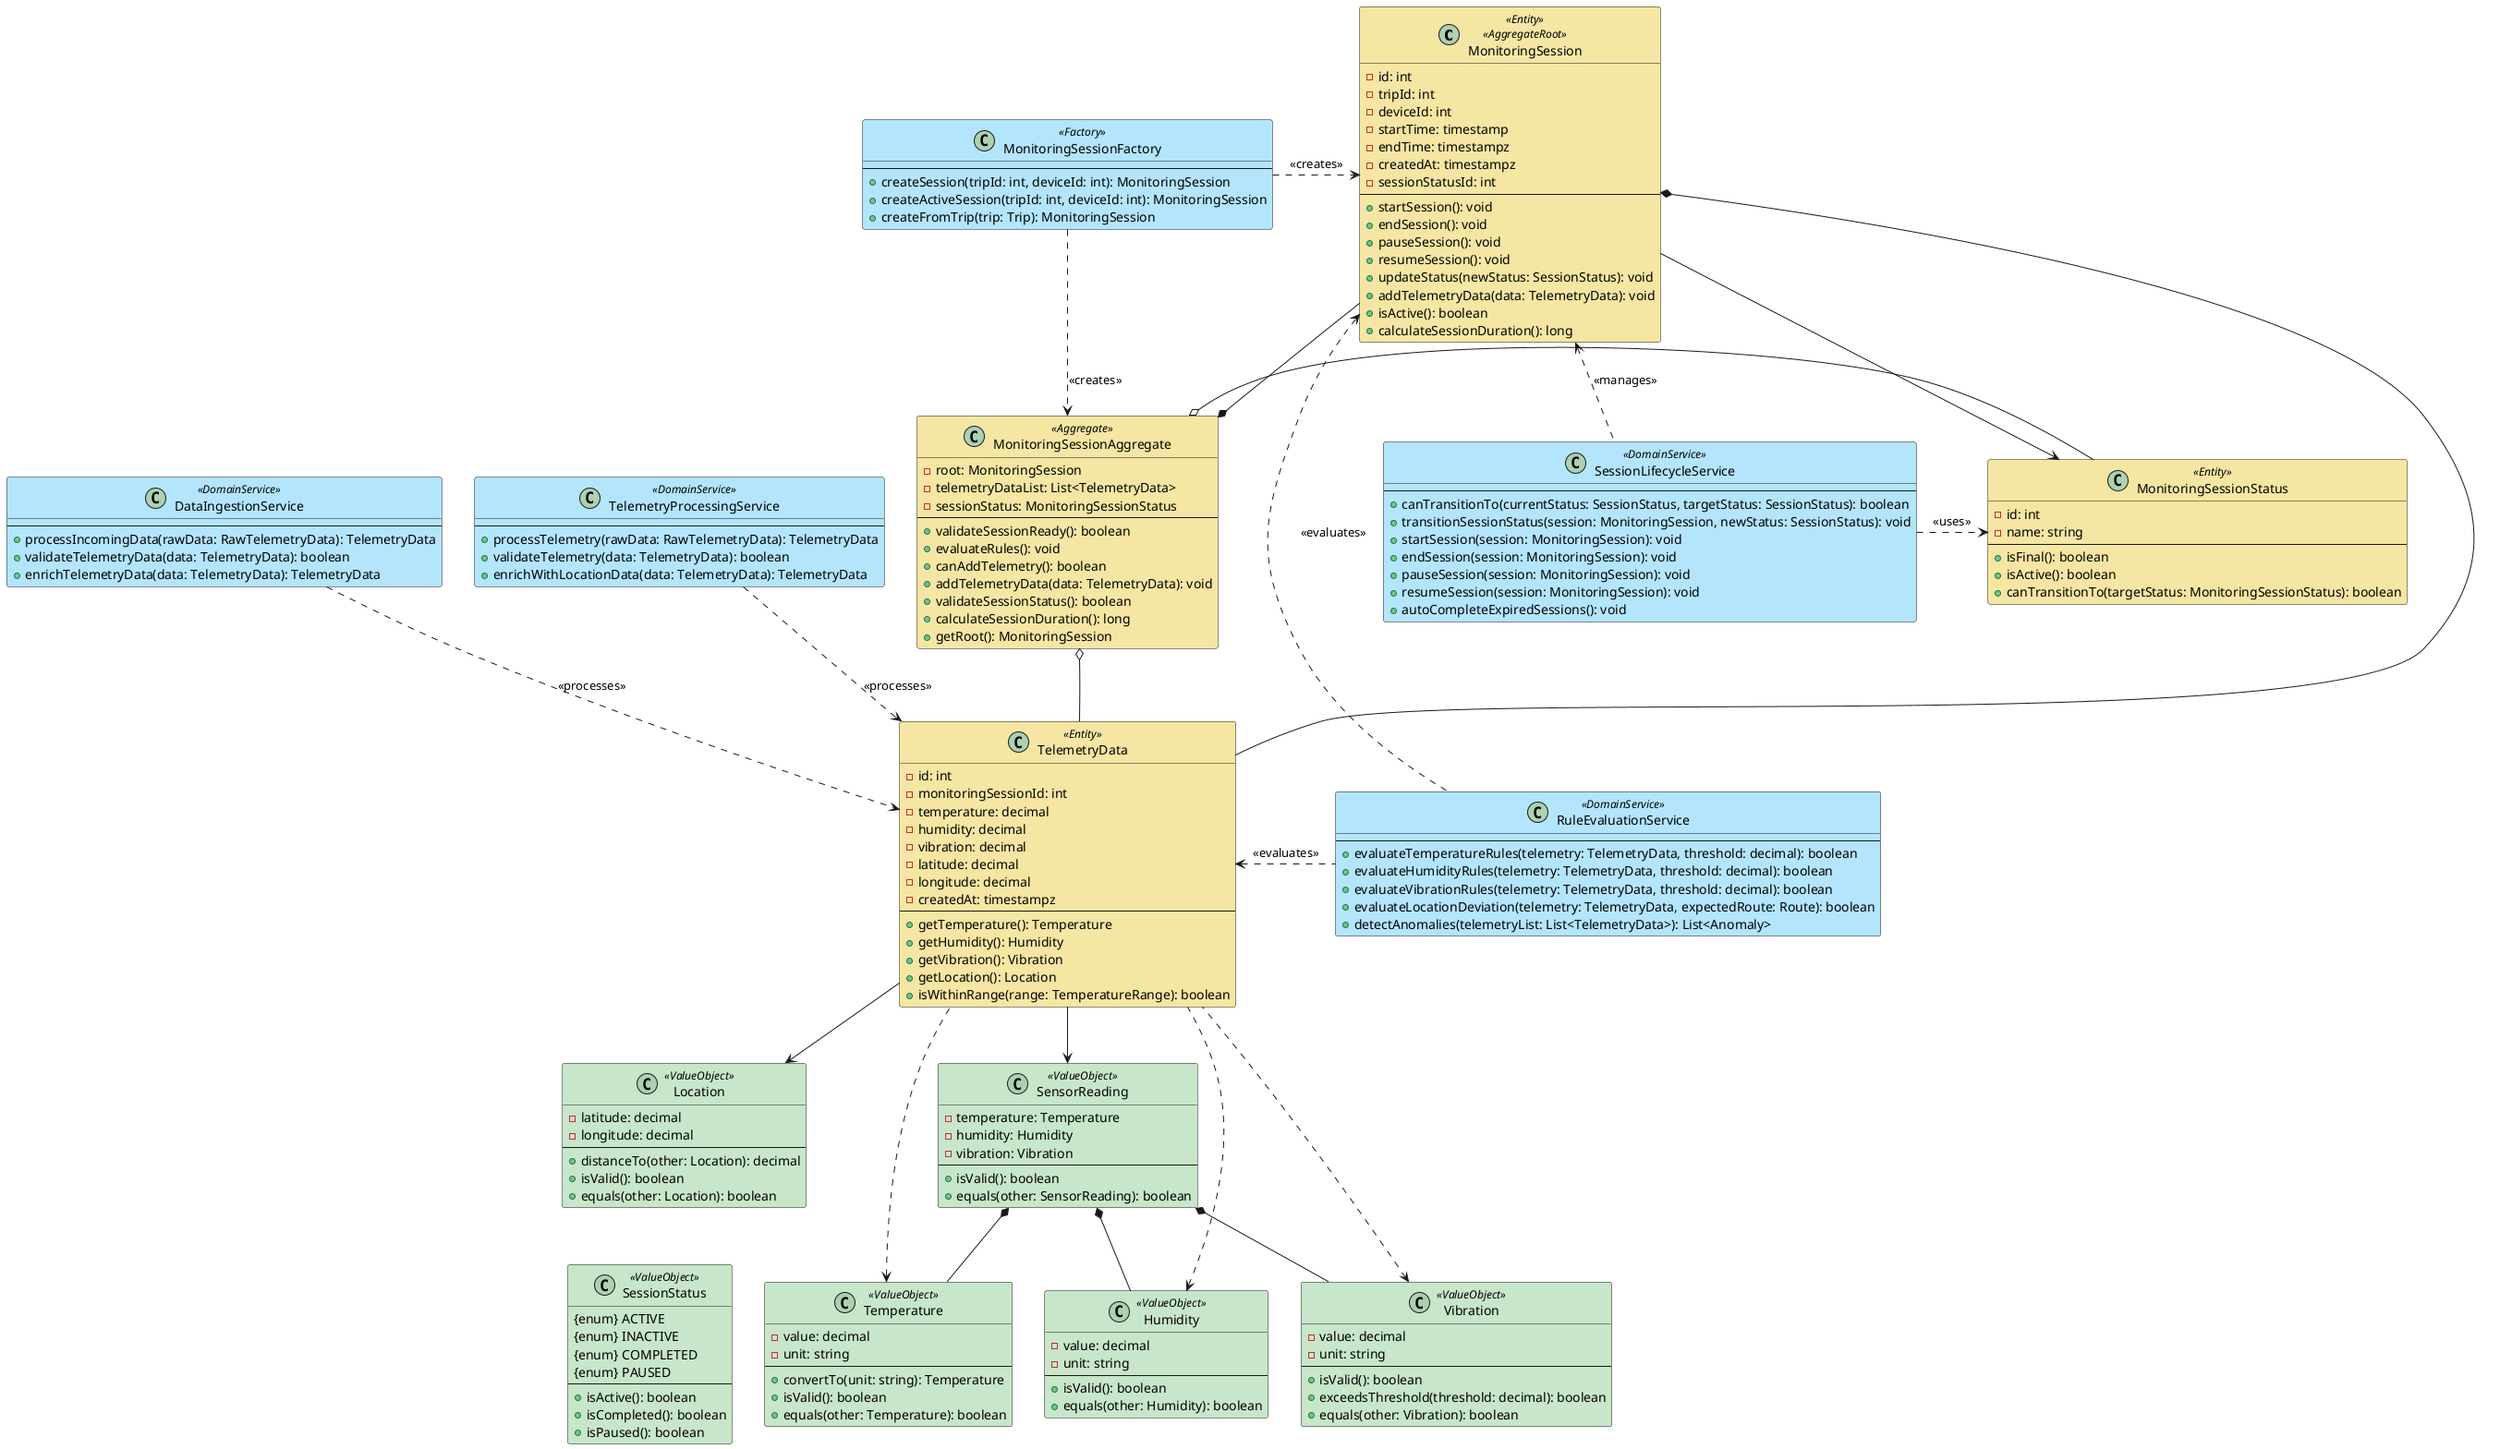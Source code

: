 @startuml Domain Layer - Real-Time Monitoring

!define ENTITY_COLOR #F5E6A3
!define VALUE_OBJECT_COLOR #C8E6C9
!define AGGREGATE_COLOR #F5E6A3
!define SERVICE_COLOR #B3E5FC
!define FACTORY_COLOR #B3E5FC

' ==================== AGGREGATE ROOT ====================
class MonitoringSession <<Entity>> <<AggregateRoot>> ENTITY_COLOR {
    - id: int
    - tripId: int
    - deviceId: int
    - startTime: timestamp
    - endTime: timestampz
    - createdAt: timestampz
    - sessionStatusId: int
    --
    + startSession(): void
    + endSession(): void
    + pauseSession(): void
    + resumeSession(): void
    + updateStatus(newStatus: SessionStatus): void
    + addTelemetryData(data: TelemetryData): void
    + isActive(): boolean
    + calculateSessionDuration(): long
}

' ==================== ENTITIES ====================
class TelemetryData <<Entity>> ENTITY_COLOR {
    - id: int
    - monitoringSessionId: int
    - temperature: decimal
    - humidity: decimal
    - vibration: decimal
    - latitude: decimal
    - longitude: decimal
    - createdAt: timestampz
    --
    + getTemperature(): Temperature
    + getHumidity(): Humidity
    + getVibration(): Vibration
    + getLocation(): Location
    + isWithinRange(range: TemperatureRange): boolean
}

class MonitoringSessionStatus <<Entity>> ENTITY_COLOR {
    - id: int
    - name: string
    --
    + isFinal(): boolean
    + isActive(): boolean
    + canTransitionTo(targetStatus: MonitoringSessionStatus): boolean
}

' ==================== VALUE OBJECTS ====================
class Location <<ValueObject>> VALUE_OBJECT_COLOR {
    - latitude: decimal
    - longitude: decimal
    --
    + distanceTo(other: Location): decimal
    + isValid(): boolean
    + equals(other: Location): boolean
}

class Temperature <<ValueObject>> VALUE_OBJECT_COLOR {
    - value: decimal
    - unit: string
    --
    + convertTo(unit: string): Temperature
    + isValid(): boolean
    + equals(other: Temperature): boolean
}

class Humidity <<ValueObject>> VALUE_OBJECT_COLOR {
    - value: decimal
    - unit: string
    --
    + isValid(): boolean
    + equals(other: Humidity): boolean
}

class Vibration <<ValueObject>> VALUE_OBJECT_COLOR {
    - value: decimal
    - unit: string
    --
    + isValid(): boolean
    + exceedsThreshold(threshold: decimal): boolean
    + equals(other: Vibration): boolean
}

class SensorReading <<ValueObject>> VALUE_OBJECT_COLOR {
    - temperature: Temperature
    - humidity: Humidity
    - vibration: Vibration
    --
    + isValid(): boolean
    + equals(other: SensorReading): boolean
}

class SessionStatus <<ValueObject>> VALUE_OBJECT_COLOR {
    {enum} ACTIVE
    {enum} INACTIVE
    {enum} COMPLETED
    {enum} PAUSED
    --
    + isActive(): boolean
    + isCompleted(): boolean
    + isPaused(): boolean
}

' ==================== AGGREGATE ====================
class MonitoringSessionAggregate <<Aggregate>> AGGREGATE_COLOR {
    - root: MonitoringSession
    - telemetryDataList: List<TelemetryData>
    - sessionStatus: MonitoringSessionStatus
    --
    + validateSessionReady(): boolean
    + evaluateRules(): void
    + canAddTelemetry(): boolean
    + addTelemetryData(data: TelemetryData): void
    + validateSessionStatus(): boolean
    + calculateSessionDuration(): long
    + getRoot(): MonitoringSession
}

' ==================== FACTORY ====================
class MonitoringSessionFactory <<Factory>> FACTORY_COLOR {
    --
    + createSession(tripId: int, deviceId: int): MonitoringSession
    + createActiveSession(tripId: int, deviceId: int): MonitoringSession
    + createFromTrip(trip: Trip): MonitoringSession
}

' ==================== DOMAIN SERVICES ====================
class DataIngestionService <<DomainService>> SERVICE_COLOR {
    --
    + processIncomingData(rawData: RawTelemetryData): TelemetryData
    + validateTelemetryData(data: TelemetryData): boolean
    + enrichTelemetryData(data: TelemetryData): TelemetryData
}

class RuleEvaluationService <<DomainService>> SERVICE_COLOR {
    --
    + evaluateTemperatureRules(telemetry: TelemetryData, threshold: decimal): boolean
    + evaluateHumidityRules(telemetry: TelemetryData, threshold: decimal): boolean
    + evaluateVibrationRules(telemetry: TelemetryData, threshold: decimal): boolean
    + evaluateLocationDeviation(telemetry: TelemetryData, expectedRoute: Route): boolean
    + detectAnomalies(telemetryList: List<TelemetryData>): List<Anomaly>
}

class SessionLifecycleService <<DomainService>> SERVICE_COLOR {
    --
    + canTransitionTo(currentStatus: SessionStatus, targetStatus: SessionStatus): boolean
    + transitionSessionStatus(session: MonitoringSession, newStatus: SessionStatus): void
    + startSession(session: MonitoringSession): void
    + endSession(session: MonitoringSession): void
    + pauseSession(session: MonitoringSession): void
    + resumeSession(session: MonitoringSession): void
    + autoCompleteExpiredSessions(): void
}

class TelemetryProcessingService <<DomainService>> SERVICE_COLOR {
    --
    + processTelemetry(rawData: RawTelemetryData): TelemetryData
    + validateTelemetry(data: TelemetryData): boolean
    + enrichWithLocationData(data: TelemetryData): TelemetryData
}

' ==================== LAYOUT ====================
' Posicionamiento de clases principales
MonitoringSession -[hidden]down- MonitoringSessionAggregate
MonitoringSessionAggregate -[hidden]down- TelemetryData

' Posicionamiento de Value Objects
Temperature -[hidden]right- Humidity
Humidity -[hidden]right- Vibration
Location -[hidden]down- SessionStatus

' Posicionamiento de Services
DataIngestionService -[hidden]right- TelemetryProcessingService
SessionLifecycleService -[hidden]right- RuleEvaluationService

' ==================== RELATIONSHIPS ====================

' Aggregate composition
MonitoringSessionAggregate *-down- MonitoringSession
MonitoringSessionAggregate o-down- TelemetryData
MonitoringSessionAggregate o-right- MonitoringSessionStatus

' MonitoringSession relationships
MonitoringSession *-down- TelemetryData
MonitoringSession -right-> MonitoringSessionStatus

' TelemetryData uses Value Objects
TelemetryData -down-> Location
TelemetryData -down-> SensorReading
TelemetryData .up.> Temperature
TelemetryData .up.> Humidity
TelemetryData .up.> Vibration

' SensorReading composition
SensorReading *-- Temperature
SensorReading *-- Humidity
SensorReading *-- Vibration

' Factory creates entities
MonitoringSessionFactory .right.> MonitoringSession : <<creates>>
MonitoringSessionFactory .down.> MonitoringSessionAggregate : <<creates>>

' Domain Services work with entities
DataIngestionService .down.> TelemetryData : <<processes>>
TelemetryProcessingService .down.> TelemetryData : <<processes>>
RuleEvaluationService .left.> TelemetryData : <<evaluates>>
RuleEvaluationService .left.> MonitoringSession : <<evaluates>>
SessionLifecycleService .up.> MonitoringSession : <<manages>>
SessionLifecycleService .right.> MonitoringSessionStatus : <<uses>>

@enduml
